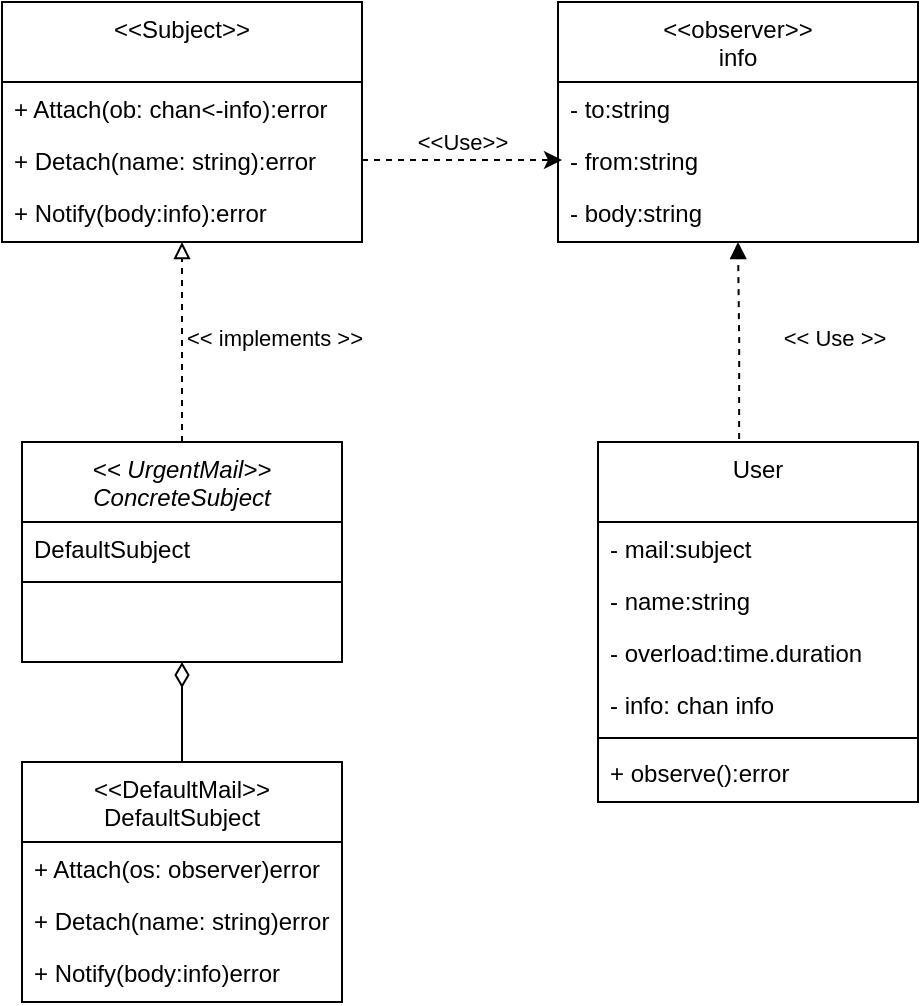 <mxfile version="13.7.9" type="device"><diagram id="C5RBs43oDa-KdzZeNtuy" name="Page-1"><mxGraphModel dx="983" dy="1762" grid="1" gridSize="10" guides="1" tooltips="1" connect="1" arrows="1" fold="1" page="1" pageScale="1" pageWidth="827" pageHeight="1169" math="0" shadow="0"><root><mxCell id="WIyWlLk6GJQsqaUBKTNV-0"/><mxCell id="WIyWlLk6GJQsqaUBKTNV-1" parent="WIyWlLk6GJQsqaUBKTNV-0"/><mxCell id="PwFfCUQs0o0QHzXUiZTX-10" style="edgeStyle=orthogonalEdgeStyle;rounded=0;orthogonalLoop=1;jettySize=auto;html=1;startArrow=none;startFill=0;endArrow=block;endFill=0;dashed=1;" parent="WIyWlLk6GJQsqaUBKTNV-1" source="zkfFHV4jXpPFQw0GAbJ--0" edge="1"><mxGeometry relative="1" as="geometry"><mxPoint x="300" y="20" as="targetPoint"/></mxGeometry></mxCell><mxCell id="zkfFHV4jXpPFQw0GAbJ--0" value="&lt;&lt; UrgentMail&gt;&gt;&#10;ConcreteSubject" style="swimlane;fontStyle=2;align=center;verticalAlign=top;childLayout=stackLayout;horizontal=1;startSize=40;horizontalStack=0;resizeParent=1;resizeLast=0;collapsible=1;marginBottom=0;rounded=0;shadow=0;strokeWidth=1;" parent="WIyWlLk6GJQsqaUBKTNV-1" vertex="1"><mxGeometry x="220" y="120" width="160" height="110" as="geometry"><mxRectangle x="230" y="140" width="160" height="26" as="alternateBounds"/></mxGeometry></mxCell><mxCell id="zkfFHV4jXpPFQw0GAbJ--5" value="DefaultSubject" style="text;align=left;verticalAlign=top;spacingLeft=4;spacingRight=4;overflow=hidden;rotatable=0;points=[[0,0.5],[1,0.5]];portConstraint=eastwest;" parent="zkfFHV4jXpPFQw0GAbJ--0" vertex="1"><mxGeometry y="40" width="160" height="26" as="geometry"/></mxCell><mxCell id="PwFfCUQs0o0QHzXUiZTX-4" value="" style="line;html=1;strokeWidth=1;align=left;verticalAlign=middle;spacingTop=-1;spacingLeft=3;spacingRight=3;rotatable=0;labelPosition=right;points=[];portConstraint=eastwest;" parent="zkfFHV4jXpPFQw0GAbJ--0" vertex="1"><mxGeometry y="66" width="160" height="8" as="geometry"/></mxCell><mxCell id="zkfFHV4jXpPFQw0GAbJ--6" value="&lt;&lt;DefaultMail&gt;&gt;&#10;DefaultSubject&#10;" style="swimlane;fontStyle=0;align=center;verticalAlign=top;childLayout=stackLayout;horizontal=1;startSize=40;horizontalStack=0;resizeParent=1;resizeLast=0;collapsible=1;marginBottom=0;rounded=0;shadow=0;strokeWidth=1;" parent="WIyWlLk6GJQsqaUBKTNV-1" vertex="1"><mxGeometry x="220" y="280" width="160" height="120" as="geometry"><mxRectangle x="130" y="380" width="160" height="26" as="alternateBounds"/></mxGeometry></mxCell><mxCell id="zkfFHV4jXpPFQw0GAbJ--11" value="+ Attach(os: observer)error" style="text;align=left;verticalAlign=top;spacingLeft=4;spacingRight=4;overflow=hidden;rotatable=0;points=[[0,0.5],[1,0.5]];portConstraint=eastwest;" parent="zkfFHV4jXpPFQw0GAbJ--6" vertex="1"><mxGeometry y="40" width="160" height="26" as="geometry"/></mxCell><mxCell id="PwFfCUQs0o0QHzXUiZTX-2" value="+ Detach(name: string)error" style="text;align=left;verticalAlign=top;spacingLeft=4;spacingRight=4;overflow=hidden;rotatable=0;points=[[0,0.5],[1,0.5]];portConstraint=eastwest;" parent="zkfFHV4jXpPFQw0GAbJ--6" vertex="1"><mxGeometry y="66" width="160" height="26" as="geometry"/></mxCell><mxCell id="PwFfCUQs0o0QHzXUiZTX-3" value="+ Notify(body:info)error" style="text;align=left;verticalAlign=top;spacingLeft=4;spacingRight=4;overflow=hidden;rotatable=0;points=[[0,0.5],[1,0.5]];portConstraint=eastwest;" parent="zkfFHV4jXpPFQw0GAbJ--6" vertex="1"><mxGeometry y="92" width="160" height="26" as="geometry"/></mxCell><mxCell id="zkfFHV4jXpPFQw0GAbJ--12" value="" style="endArrow=diamondThin;endSize=10;endFill=0;shadow=0;strokeWidth=1;rounded=0;edgeStyle=elbowEdgeStyle;elbow=vertical;startArrow=none;startFill=0;" parent="WIyWlLk6GJQsqaUBKTNV-1" source="zkfFHV4jXpPFQw0GAbJ--6" target="zkfFHV4jXpPFQw0GAbJ--0" edge="1"><mxGeometry width="160" relative="1" as="geometry"><mxPoint x="200" y="203" as="sourcePoint"/><mxPoint x="200" y="203" as="targetPoint"/></mxGeometry></mxCell><mxCell id="PwFfCUQs0o0QHzXUiZTX-19" style="edgeStyle=orthogonalEdgeStyle;rounded=0;orthogonalLoop=1;jettySize=auto;html=1;entryX=0.5;entryY=1;entryDx=0;entryDy=0;dashed=1;startArrow=none;startFill=0;endArrow=block;endFill=1;exitX=0.441;exitY=-0.008;exitDx=0;exitDy=0;exitPerimeter=0;" parent="WIyWlLk6GJQsqaUBKTNV-1" source="zkfFHV4jXpPFQw0GAbJ--17" target="PwFfCUQs0o0QHzXUiZTX-11" edge="1"><mxGeometry relative="1" as="geometry"/></mxCell><mxCell id="zkfFHV4jXpPFQw0GAbJ--17" value="User" style="swimlane;fontStyle=0;align=center;verticalAlign=top;childLayout=stackLayout;horizontal=1;startSize=40;horizontalStack=0;resizeParent=1;resizeLast=0;collapsible=1;marginBottom=0;rounded=0;shadow=0;strokeWidth=1;" parent="WIyWlLk6GJQsqaUBKTNV-1" vertex="1"><mxGeometry x="508" y="120" width="160" height="180" as="geometry"><mxRectangle x="550" y="140" width="160" height="26" as="alternateBounds"/></mxGeometry></mxCell><mxCell id="zkfFHV4jXpPFQw0GAbJ--20" value="- mail:subject" style="text;align=left;verticalAlign=top;spacingLeft=4;spacingRight=4;overflow=hidden;rotatable=0;points=[[0,0.5],[1,0.5]];portConstraint=eastwest;rounded=0;shadow=0;html=0;" parent="zkfFHV4jXpPFQw0GAbJ--17" vertex="1"><mxGeometry y="40" width="160" height="26" as="geometry"/></mxCell><mxCell id="PwFfCUQs0o0QHzXUiZTX-21" value="- name:string" style="text;align=left;verticalAlign=top;spacingLeft=4;spacingRight=4;overflow=hidden;rotatable=0;points=[[0,0.5],[1,0.5]];portConstraint=eastwest;rounded=0;shadow=0;html=0;" parent="zkfFHV4jXpPFQw0GAbJ--17" vertex="1"><mxGeometry y="66" width="160" height="26" as="geometry"/></mxCell><mxCell id="5lKYE_wouLKtNraGHPfC-6" value="- overload:time.duration" style="text;align=left;verticalAlign=top;spacingLeft=4;spacingRight=4;overflow=hidden;rotatable=0;points=[[0,0.5],[1,0.5]];portConstraint=eastwest;rounded=0;shadow=0;html=0;" vertex="1" parent="zkfFHV4jXpPFQw0GAbJ--17"><mxGeometry y="92" width="160" height="26" as="geometry"/></mxCell><mxCell id="5lKYE_wouLKtNraGHPfC-8" value="- info: chan info" style="text;align=left;verticalAlign=top;spacingLeft=4;spacingRight=4;overflow=hidden;rotatable=0;points=[[0,0.5],[1,0.5]];portConstraint=eastwest;rounded=0;shadow=0;html=0;" vertex="1" parent="zkfFHV4jXpPFQw0GAbJ--17"><mxGeometry y="118" width="160" height="26" as="geometry"/></mxCell><mxCell id="zkfFHV4jXpPFQw0GAbJ--23" value="" style="line;html=1;strokeWidth=1;align=left;verticalAlign=middle;spacingTop=-1;spacingLeft=3;spacingRight=3;rotatable=0;labelPosition=right;points=[];portConstraint=eastwest;" parent="zkfFHV4jXpPFQw0GAbJ--17" vertex="1"><mxGeometry y="144" width="160" height="8" as="geometry"/></mxCell><mxCell id="zkfFHV4jXpPFQw0GAbJ--24" value="+ observe():error" style="text;align=left;verticalAlign=top;spacingLeft=4;spacingRight=4;overflow=hidden;rotatable=0;points=[[0,0.5],[1,0.5]];portConstraint=eastwest;" parent="zkfFHV4jXpPFQw0GAbJ--17" vertex="1"><mxGeometry y="152" width="160" height="28" as="geometry"/></mxCell><mxCell id="PwFfCUQs0o0QHzXUiZTX-6" value="&lt;&lt;Subject&gt;&gt;&#10;" style="swimlane;fontStyle=0;align=center;verticalAlign=top;childLayout=stackLayout;horizontal=1;startSize=40;horizontalStack=0;resizeParent=1;resizeLast=0;collapsible=1;marginBottom=0;rounded=0;shadow=0;strokeWidth=1;" parent="WIyWlLk6GJQsqaUBKTNV-1" vertex="1"><mxGeometry x="210" y="-100" width="180" height="120" as="geometry"><mxRectangle x="130" y="380" width="160" height="26" as="alternateBounds"/></mxGeometry></mxCell><mxCell id="PwFfCUQs0o0QHzXUiZTX-7" value="+ Attach(ob: chan&lt;-info):error" style="text;align=left;verticalAlign=top;spacingLeft=4;spacingRight=4;overflow=hidden;rotatable=0;points=[[0,0.5],[1,0.5]];portConstraint=eastwest;" parent="PwFfCUQs0o0QHzXUiZTX-6" vertex="1"><mxGeometry y="40" width="180" height="26" as="geometry"/></mxCell><mxCell id="PwFfCUQs0o0QHzXUiZTX-8" value="+ Detach(name: string):error" style="text;align=left;verticalAlign=top;spacingLeft=4;spacingRight=4;overflow=hidden;rotatable=0;points=[[0,0.5],[1,0.5]];portConstraint=eastwest;" parent="PwFfCUQs0o0QHzXUiZTX-6" vertex="1"><mxGeometry y="66" width="180" height="26" as="geometry"/></mxCell><mxCell id="PwFfCUQs0o0QHzXUiZTX-9" value="+ Notify(body:info):error" style="text;align=left;verticalAlign=top;spacingLeft=4;spacingRight=4;overflow=hidden;rotatable=0;points=[[0,0.5],[1,0.5]];portConstraint=eastwest;" parent="PwFfCUQs0o0QHzXUiZTX-6" vertex="1"><mxGeometry y="92" width="180" height="26" as="geometry"/></mxCell><mxCell id="PwFfCUQs0o0QHzXUiZTX-11" value="&lt;&lt;observer&gt;&gt;&#10;info" style="swimlane;fontStyle=0;align=center;verticalAlign=top;childLayout=stackLayout;horizontal=1;startSize=40;horizontalStack=0;resizeParent=1;resizeLast=0;collapsible=1;marginBottom=0;rounded=0;shadow=0;strokeWidth=1;" parent="WIyWlLk6GJQsqaUBKTNV-1" vertex="1"><mxGeometry x="488" y="-100" width="180" height="120" as="geometry"><mxRectangle x="130" y="380" width="160" height="26" as="alternateBounds"/></mxGeometry></mxCell><mxCell id="5lKYE_wouLKtNraGHPfC-1" value="- to:string" style="text;align=left;verticalAlign=top;spacingLeft=4;spacingRight=4;overflow=hidden;rotatable=0;points=[[0,0.5],[1,0.5]];portConstraint=eastwest;rounded=0;shadow=0;html=0;" vertex="1" parent="PwFfCUQs0o0QHzXUiZTX-11"><mxGeometry y="40" width="180" height="26" as="geometry"/></mxCell><mxCell id="5lKYE_wouLKtNraGHPfC-2" value="- from:string" style="text;align=left;verticalAlign=top;spacingLeft=4;spacingRight=4;overflow=hidden;rotatable=0;points=[[0,0.5],[1,0.5]];portConstraint=eastwest;rounded=0;shadow=0;html=0;" vertex="1" parent="PwFfCUQs0o0QHzXUiZTX-11"><mxGeometry y="66" width="180" height="26" as="geometry"/></mxCell><mxCell id="5lKYE_wouLKtNraGHPfC-3" value="- body:string" style="text;align=left;verticalAlign=top;spacingLeft=4;spacingRight=4;overflow=hidden;rotatable=0;points=[[0,0.5],[1,0.5]];portConstraint=eastwest;rounded=0;shadow=0;html=0;" vertex="1" parent="PwFfCUQs0o0QHzXUiZTX-11"><mxGeometry y="92" width="180" height="26" as="geometry"/></mxCell><mxCell id="PwFfCUQs0o0QHzXUiZTX-15" style="edgeStyle=orthogonalEdgeStyle;rounded=0;orthogonalLoop=1;jettySize=auto;html=1;dashed=1;startArrow=none;startFill=0;endArrow=classic;endFill=1;verticalAlign=top;" parent="WIyWlLk6GJQsqaUBKTNV-1" source="PwFfCUQs0o0QHzXUiZTX-8" edge="1"><mxGeometry relative="1" as="geometry"><mxPoint x="490" y="-21" as="targetPoint"/></mxGeometry></mxCell><mxCell id="PwFfCUQs0o0QHzXUiZTX-18" value="&amp;lt;&amp;lt;Use&amp;gt;&amp;gt;" style="edgeLabel;html=1;align=center;verticalAlign=middle;resizable=0;points=[];" parent="PwFfCUQs0o0QHzXUiZTX-15" vertex="1" connectable="0"><mxGeometry x="-0.291" relative="1" as="geometry"><mxPoint x="14.57" y="-9" as="offset"/></mxGeometry></mxCell><mxCell id="PwFfCUQs0o0QHzXUiZTX-22" value="&amp;lt;&amp;lt;&amp;nbsp;implements &amp;gt;&amp;gt;" style="edgeLabel;html=1;align=center;verticalAlign=middle;resizable=0;points=[];" parent="WIyWlLk6GJQsqaUBKTNV-1" vertex="1" connectable="0"><mxGeometry x="349.999" y="70" as="geometry"><mxPoint x="-4" y="-2" as="offset"/></mxGeometry></mxCell><mxCell id="PwFfCUQs0o0QHzXUiZTX-23" value="&amp;lt;&amp;lt; Use &amp;gt;&amp;gt;" style="edgeLabel;html=1;align=center;verticalAlign=middle;resizable=0;points=[];" parent="WIyWlLk6GJQsqaUBKTNV-1" vertex="1" connectable="0"><mxGeometry x="629.999" y="70" as="geometry"><mxPoint x="-4" y="-2" as="offset"/></mxGeometry></mxCell></root></mxGraphModel></diagram></mxfile>